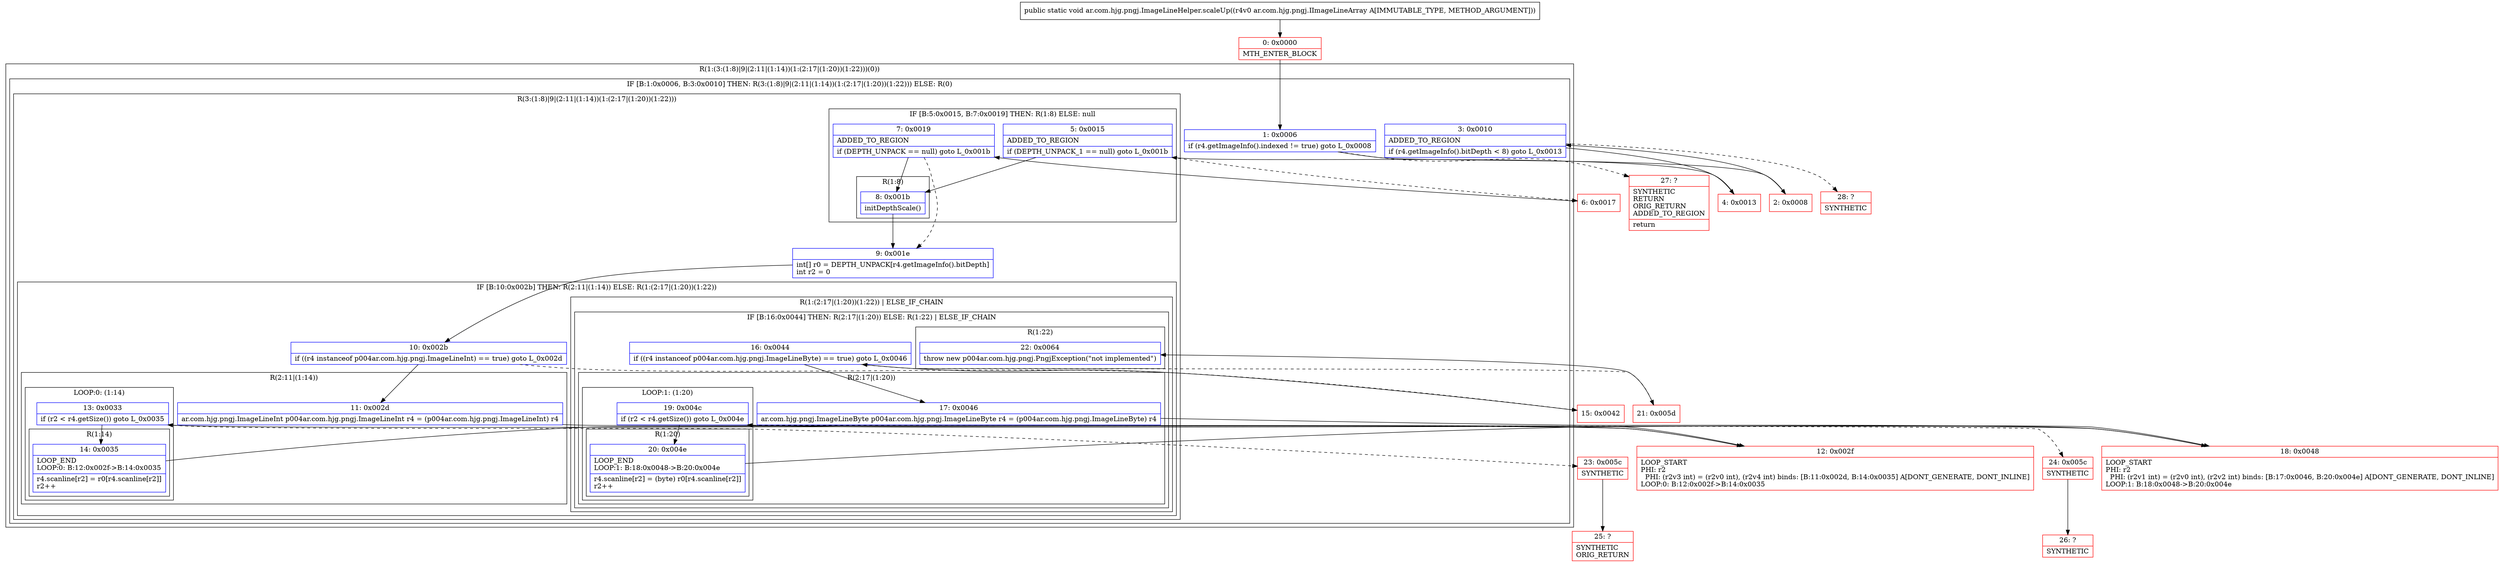 digraph "CFG forar.com.hjg.pngj.ImageLineHelper.scaleUp(Lar\/com\/hjg\/pngj\/IImageLineArray;)V" {
subgraph cluster_Region_456645016 {
label = "R(1:(3:(1:8)|9|(2:11|(1:14))(1:(2:17|(1:20))(1:22)))(0))";
node [shape=record,color=blue];
subgraph cluster_IfRegion_1079500327 {
label = "IF [B:1:0x0006, B:3:0x0010] THEN: R(3:(1:8)|9|(2:11|(1:14))(1:(2:17|(1:20))(1:22))) ELSE: R(0)";
node [shape=record,color=blue];
Node_1 [shape=record,label="{1\:\ 0x0006|if (r4.getImageInfo().indexed != true) goto L_0x0008\l}"];
Node_3 [shape=record,label="{3\:\ 0x0010|ADDED_TO_REGION\l|if (r4.getImageInfo().bitDepth \< 8) goto L_0x0013\l}"];
subgraph cluster_Region_1222258162 {
label = "R(3:(1:8)|9|(2:11|(1:14))(1:(2:17|(1:20))(1:22)))";
node [shape=record,color=blue];
subgraph cluster_IfRegion_347805503 {
label = "IF [B:5:0x0015, B:7:0x0019] THEN: R(1:8) ELSE: null";
node [shape=record,color=blue];
Node_5 [shape=record,label="{5\:\ 0x0015|ADDED_TO_REGION\l|if (DEPTH_UNPACK_1 == null) goto L_0x001b\l}"];
Node_7 [shape=record,label="{7\:\ 0x0019|ADDED_TO_REGION\l|if (DEPTH_UNPACK == null) goto L_0x001b\l}"];
subgraph cluster_Region_1602614183 {
label = "R(1:8)";
node [shape=record,color=blue];
Node_8 [shape=record,label="{8\:\ 0x001b|initDepthScale()\l}"];
}
}
Node_9 [shape=record,label="{9\:\ 0x001e|int[] r0 = DEPTH_UNPACK[r4.getImageInfo().bitDepth]\lint r2 = 0\l}"];
subgraph cluster_IfRegion_2052790998 {
label = "IF [B:10:0x002b] THEN: R(2:11|(1:14)) ELSE: R(1:(2:17|(1:20))(1:22))";
node [shape=record,color=blue];
Node_10 [shape=record,label="{10\:\ 0x002b|if ((r4 instanceof p004ar.com.hjg.pngj.ImageLineInt) == true) goto L_0x002d\l}"];
subgraph cluster_Region_811986853 {
label = "R(2:11|(1:14))";
node [shape=record,color=blue];
Node_11 [shape=record,label="{11\:\ 0x002d|ar.com.hjg.pngj.ImageLineInt p004ar.com.hjg.pngj.ImageLineInt r4 = (p004ar.com.hjg.pngj.ImageLineInt) r4\l}"];
subgraph cluster_LoopRegion_817945840 {
label = "LOOP:0: (1:14)";
node [shape=record,color=blue];
Node_13 [shape=record,label="{13\:\ 0x0033|if (r2 \< r4.getSize()) goto L_0x0035\l}"];
subgraph cluster_Region_1983568782 {
label = "R(1:14)";
node [shape=record,color=blue];
Node_14 [shape=record,label="{14\:\ 0x0035|LOOP_END\lLOOP:0: B:12:0x002f\-\>B:14:0x0035\l|r4.scanline[r2] = r0[r4.scanline[r2]]\lr2++\l}"];
}
}
}
subgraph cluster_Region_67327324 {
label = "R(1:(2:17|(1:20))(1:22)) | ELSE_IF_CHAIN\l";
node [shape=record,color=blue];
subgraph cluster_IfRegion_1213048844 {
label = "IF [B:16:0x0044] THEN: R(2:17|(1:20)) ELSE: R(1:22) | ELSE_IF_CHAIN\l";
node [shape=record,color=blue];
Node_16 [shape=record,label="{16\:\ 0x0044|if ((r4 instanceof p004ar.com.hjg.pngj.ImageLineByte) == true) goto L_0x0046\l}"];
subgraph cluster_Region_277256141 {
label = "R(2:17|(1:20))";
node [shape=record,color=blue];
Node_17 [shape=record,label="{17\:\ 0x0046|ar.com.hjg.pngj.ImageLineByte p004ar.com.hjg.pngj.ImageLineByte r4 = (p004ar.com.hjg.pngj.ImageLineByte) r4\l}"];
subgraph cluster_LoopRegion_703381890 {
label = "LOOP:1: (1:20)";
node [shape=record,color=blue];
Node_19 [shape=record,label="{19\:\ 0x004c|if (r2 \< r4.getSize()) goto L_0x004e\l}"];
subgraph cluster_Region_1833541969 {
label = "R(1:20)";
node [shape=record,color=blue];
Node_20 [shape=record,label="{20\:\ 0x004e|LOOP_END\lLOOP:1: B:18:0x0048\-\>B:20:0x004e\l|r4.scanline[r2] = (byte) r0[r4.scanline[r2]]\lr2++\l}"];
}
}
}
subgraph cluster_Region_941974121 {
label = "R(1:22)";
node [shape=record,color=blue];
Node_22 [shape=record,label="{22\:\ 0x0064|throw new p004ar.com.hjg.pngj.PngjException(\"not implemented\")\l}"];
}
}
}
}
}
subgraph cluster_Region_436883985 {
label = "R(0)";
node [shape=record,color=blue];
}
}
}
Node_0 [shape=record,color=red,label="{0\:\ 0x0000|MTH_ENTER_BLOCK\l}"];
Node_2 [shape=record,color=red,label="{2\:\ 0x0008}"];
Node_4 [shape=record,color=red,label="{4\:\ 0x0013}"];
Node_6 [shape=record,color=red,label="{6\:\ 0x0017}"];
Node_12 [shape=record,color=red,label="{12\:\ 0x002f|LOOP_START\lPHI: r2 \l  PHI: (r2v3 int) = (r2v0 int), (r2v4 int) binds: [B:11:0x002d, B:14:0x0035] A[DONT_GENERATE, DONT_INLINE]\lLOOP:0: B:12:0x002f\-\>B:14:0x0035\l}"];
Node_15 [shape=record,color=red,label="{15\:\ 0x0042}"];
Node_18 [shape=record,color=red,label="{18\:\ 0x0048|LOOP_START\lPHI: r2 \l  PHI: (r2v1 int) = (r2v0 int), (r2v2 int) binds: [B:17:0x0046, B:20:0x004e] A[DONT_GENERATE, DONT_INLINE]\lLOOP:1: B:18:0x0048\-\>B:20:0x004e\l}"];
Node_21 [shape=record,color=red,label="{21\:\ 0x005d}"];
Node_23 [shape=record,color=red,label="{23\:\ 0x005c|SYNTHETIC\l}"];
Node_24 [shape=record,color=red,label="{24\:\ 0x005c|SYNTHETIC\l}"];
Node_25 [shape=record,color=red,label="{25\:\ ?|SYNTHETIC\lORIG_RETURN\l}"];
Node_26 [shape=record,color=red,label="{26\:\ ?|SYNTHETIC\l}"];
Node_27 [shape=record,color=red,label="{27\:\ ?|SYNTHETIC\lRETURN\lORIG_RETURN\lADDED_TO_REGION\l|return\l}"];
Node_28 [shape=record,color=red,label="{28\:\ ?|SYNTHETIC\l}"];
MethodNode[shape=record,label="{public static void ar.com.hjg.pngj.ImageLineHelper.scaleUp((r4v0 ar.com.hjg.pngj.IImageLineArray A[IMMUTABLE_TYPE, METHOD_ARGUMENT])) }"];
MethodNode -> Node_0;
Node_1 -> Node_2;
Node_1 -> Node_27[style=dashed];
Node_3 -> Node_4;
Node_3 -> Node_28[style=dashed];
Node_5 -> Node_6[style=dashed];
Node_5 -> Node_8;
Node_7 -> Node_8;
Node_7 -> Node_9[style=dashed];
Node_8 -> Node_9;
Node_9 -> Node_10;
Node_10 -> Node_11;
Node_10 -> Node_15[style=dashed];
Node_11 -> Node_12;
Node_13 -> Node_14;
Node_13 -> Node_23[style=dashed];
Node_14 -> Node_12;
Node_16 -> Node_17;
Node_16 -> Node_21[style=dashed];
Node_17 -> Node_18;
Node_19 -> Node_20;
Node_19 -> Node_24[style=dashed];
Node_20 -> Node_18;
Node_0 -> Node_1;
Node_2 -> Node_3;
Node_4 -> Node_5;
Node_6 -> Node_7;
Node_12 -> Node_13;
Node_15 -> Node_16;
Node_18 -> Node_19;
Node_21 -> Node_22;
Node_23 -> Node_25;
Node_24 -> Node_26;
}

